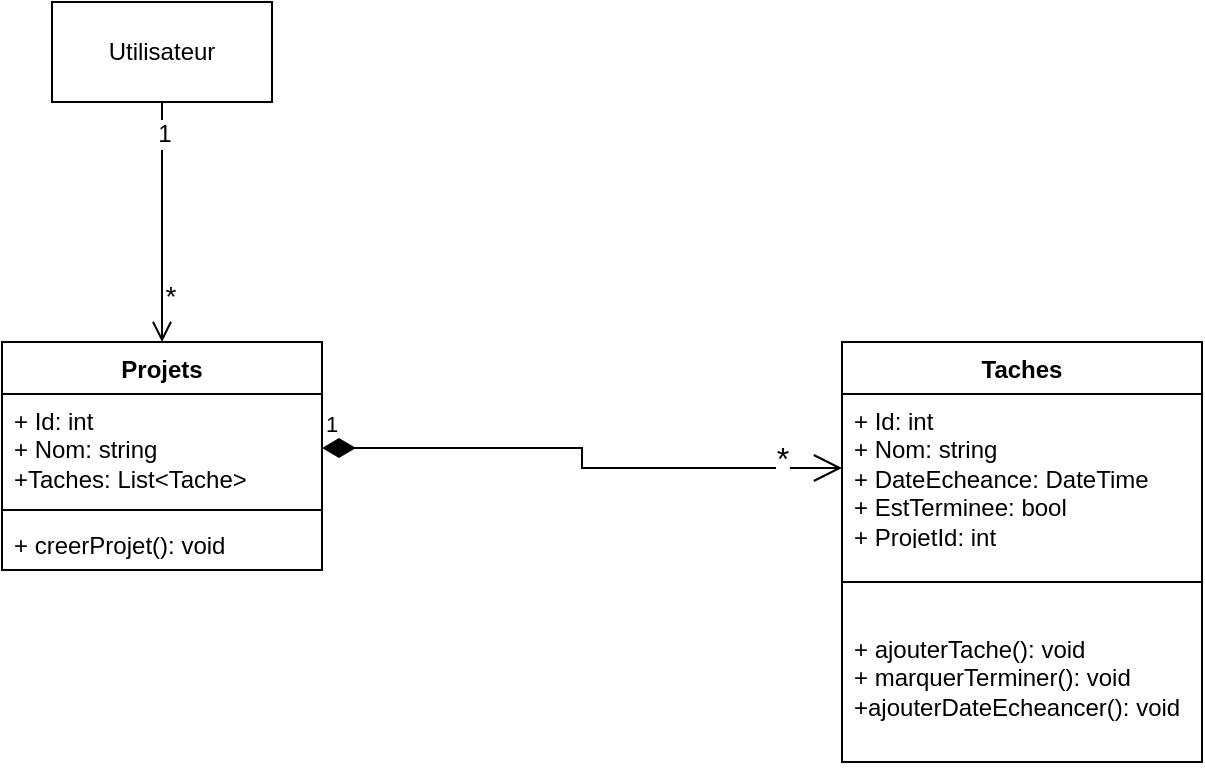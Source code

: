 <mxfile version="27.0.9">
  <diagram name="Page-1" id="1CrnXRlbcCIPwjAu4bK0">
    <mxGraphModel dx="1029" dy="732" grid="1" gridSize="10" guides="1" tooltips="1" connect="1" arrows="1" fold="1" page="1" pageScale="1" pageWidth="827" pageHeight="1169" math="0" shadow="0">
      <root>
        <mxCell id="0" />
        <mxCell id="1" parent="0" />
        <mxCell id="YEZyXs8EuGlEL346Qg3_-1" value="Projets" style="swimlane;fontStyle=1;align=center;verticalAlign=top;childLayout=stackLayout;horizontal=1;startSize=26;horizontalStack=0;resizeParent=1;resizeParentMax=0;resizeLast=0;collapsible=1;marginBottom=0;whiteSpace=wrap;html=1;" vertex="1" parent="1">
          <mxGeometry x="120" y="400" width="160" height="114" as="geometry" />
        </mxCell>
        <mxCell id="YEZyXs8EuGlEL346Qg3_-2" value="+ Id: int&lt;div&gt;+ Nom: string&lt;/div&gt;&lt;div&gt;+Taches: List&amp;lt;Tache&amp;gt;&lt;/div&gt;" style="text;strokeColor=none;fillColor=none;align=left;verticalAlign=top;spacingLeft=4;spacingRight=4;overflow=hidden;rotatable=0;points=[[0,0.5],[1,0.5]];portConstraint=eastwest;whiteSpace=wrap;html=1;" vertex="1" parent="YEZyXs8EuGlEL346Qg3_-1">
          <mxGeometry y="26" width="160" height="54" as="geometry" />
        </mxCell>
        <mxCell id="YEZyXs8EuGlEL346Qg3_-3" value="" style="line;strokeWidth=1;fillColor=none;align=left;verticalAlign=middle;spacingTop=-1;spacingLeft=3;spacingRight=3;rotatable=0;labelPosition=right;points=[];portConstraint=eastwest;strokeColor=inherit;" vertex="1" parent="YEZyXs8EuGlEL346Qg3_-1">
          <mxGeometry y="80" width="160" height="8" as="geometry" />
        </mxCell>
        <mxCell id="YEZyXs8EuGlEL346Qg3_-4" value="+ creerProjet(): void" style="text;strokeColor=none;fillColor=none;align=left;verticalAlign=top;spacingLeft=4;spacingRight=4;overflow=hidden;rotatable=0;points=[[0,0.5],[1,0.5]];portConstraint=eastwest;whiteSpace=wrap;html=1;" vertex="1" parent="YEZyXs8EuGlEL346Qg3_-1">
          <mxGeometry y="88" width="160" height="26" as="geometry" />
        </mxCell>
        <mxCell id="YEZyXs8EuGlEL346Qg3_-7" value="Taches" style="swimlane;fontStyle=1;align=center;verticalAlign=top;childLayout=stackLayout;horizontal=1;startSize=26;horizontalStack=0;resizeParent=1;resizeParentMax=0;resizeLast=0;collapsible=1;marginBottom=0;whiteSpace=wrap;html=1;" vertex="1" parent="1">
          <mxGeometry x="540" y="400" width="180" height="210" as="geometry" />
        </mxCell>
        <mxCell id="YEZyXs8EuGlEL346Qg3_-8" value="+ Id: int&lt;div&gt;+ Nom: string&lt;/div&gt;&lt;div&gt;+ DateEcheance: DateTime&lt;/div&gt;&lt;div&gt;+ EstTerminee: bool&lt;/div&gt;&lt;div&gt;+ ProjetId: int&lt;/div&gt;" style="text;strokeColor=none;fillColor=none;align=left;verticalAlign=top;spacingLeft=4;spacingRight=4;overflow=hidden;rotatable=0;points=[[0,0.5],[1,0.5]];portConstraint=eastwest;whiteSpace=wrap;html=1;" vertex="1" parent="YEZyXs8EuGlEL346Qg3_-7">
          <mxGeometry y="26" width="180" height="74" as="geometry" />
        </mxCell>
        <mxCell id="YEZyXs8EuGlEL346Qg3_-9" value="" style="line;strokeWidth=1;fillColor=none;align=left;verticalAlign=middle;spacingTop=-1;spacingLeft=3;spacingRight=3;rotatable=0;labelPosition=right;points=[];portConstraint=eastwest;strokeColor=inherit;" vertex="1" parent="YEZyXs8EuGlEL346Qg3_-7">
          <mxGeometry y="100" width="180" height="40" as="geometry" />
        </mxCell>
        <mxCell id="YEZyXs8EuGlEL346Qg3_-10" value="+ ajouterTache(): void&lt;div&gt;+ marquerTerminer(): void&lt;/div&gt;&lt;div&gt;+ajouterDateEcheancer(): void&lt;/div&gt;" style="text;strokeColor=none;fillColor=none;align=left;verticalAlign=top;spacingLeft=4;spacingRight=4;overflow=hidden;rotatable=0;points=[[0,0.5],[1,0.5]];portConstraint=eastwest;whiteSpace=wrap;html=1;" vertex="1" parent="YEZyXs8EuGlEL346Qg3_-7">
          <mxGeometry y="140" width="180" height="70" as="geometry" />
        </mxCell>
        <mxCell id="YEZyXs8EuGlEL346Qg3_-11" value="1" style="endArrow=open;html=1;endSize=12;startArrow=diamondThin;startSize=14;startFill=1;edgeStyle=orthogonalEdgeStyle;align=left;verticalAlign=bottom;rounded=0;exitX=1;exitY=0.5;exitDx=0;exitDy=0;entryX=0;entryY=0.5;entryDx=0;entryDy=0;" edge="1" parent="1" source="YEZyXs8EuGlEL346Qg3_-2" target="YEZyXs8EuGlEL346Qg3_-8">
          <mxGeometry x="-1" y="3" relative="1" as="geometry">
            <mxPoint x="390" y="560" as="sourcePoint" />
            <mxPoint x="500" y="570" as="targetPoint" />
          </mxGeometry>
        </mxCell>
        <mxCell id="YEZyXs8EuGlEL346Qg3_-18" value="&lt;font size=&quot;3&quot;&gt;*&lt;/font&gt;" style="edgeLabel;html=1;align=center;verticalAlign=middle;resizable=0;points=[];" vertex="1" connectable="0" parent="YEZyXs8EuGlEL346Qg3_-11">
          <mxGeometry x="0.779" y="5" relative="1" as="geometry">
            <mxPoint as="offset" />
          </mxGeometry>
        </mxCell>
        <mxCell id="YEZyXs8EuGlEL346Qg3_-25" value="Utilisateur" style="html=1;whiteSpace=wrap;" vertex="1" parent="1">
          <mxGeometry x="145" y="230" width="110" height="50" as="geometry" />
        </mxCell>
        <mxCell id="YEZyXs8EuGlEL346Qg3_-26" value="" style="endArrow=open;startArrow=none;endFill=0;startFill=0;endSize=8;html=1;verticalAlign=bottom;labelBackgroundColor=none;strokeWidth=1;rounded=0;exitX=0.5;exitY=1;exitDx=0;exitDy=0;entryX=0.5;entryY=0;entryDx=0;entryDy=0;" edge="1" parent="1" source="YEZyXs8EuGlEL346Qg3_-25" target="YEZyXs8EuGlEL346Qg3_-1">
          <mxGeometry width="160" relative="1" as="geometry">
            <mxPoint x="390" y="340" as="sourcePoint" />
            <mxPoint x="550" y="340" as="targetPoint" />
          </mxGeometry>
        </mxCell>
        <mxCell id="YEZyXs8EuGlEL346Qg3_-29" value="&lt;font style=&quot;font-size: 12px;&quot;&gt;1&lt;/font&gt;" style="edgeLabel;html=1;align=center;verticalAlign=middle;resizable=0;points=[];" vertex="1" connectable="0" parent="YEZyXs8EuGlEL346Qg3_-26">
          <mxGeometry x="-0.741" y="1" relative="1" as="geometry">
            <mxPoint as="offset" />
          </mxGeometry>
        </mxCell>
        <mxCell id="YEZyXs8EuGlEL346Qg3_-30" value="&lt;font style=&quot;font-size: 14px;&quot;&gt;*&lt;/font&gt;" style="edgeLabel;html=1;align=center;verticalAlign=middle;resizable=0;points=[];" vertex="1" connectable="0" parent="YEZyXs8EuGlEL346Qg3_-26">
          <mxGeometry x="0.615" y="4" relative="1" as="geometry">
            <mxPoint as="offset" />
          </mxGeometry>
        </mxCell>
      </root>
    </mxGraphModel>
  </diagram>
</mxfile>
